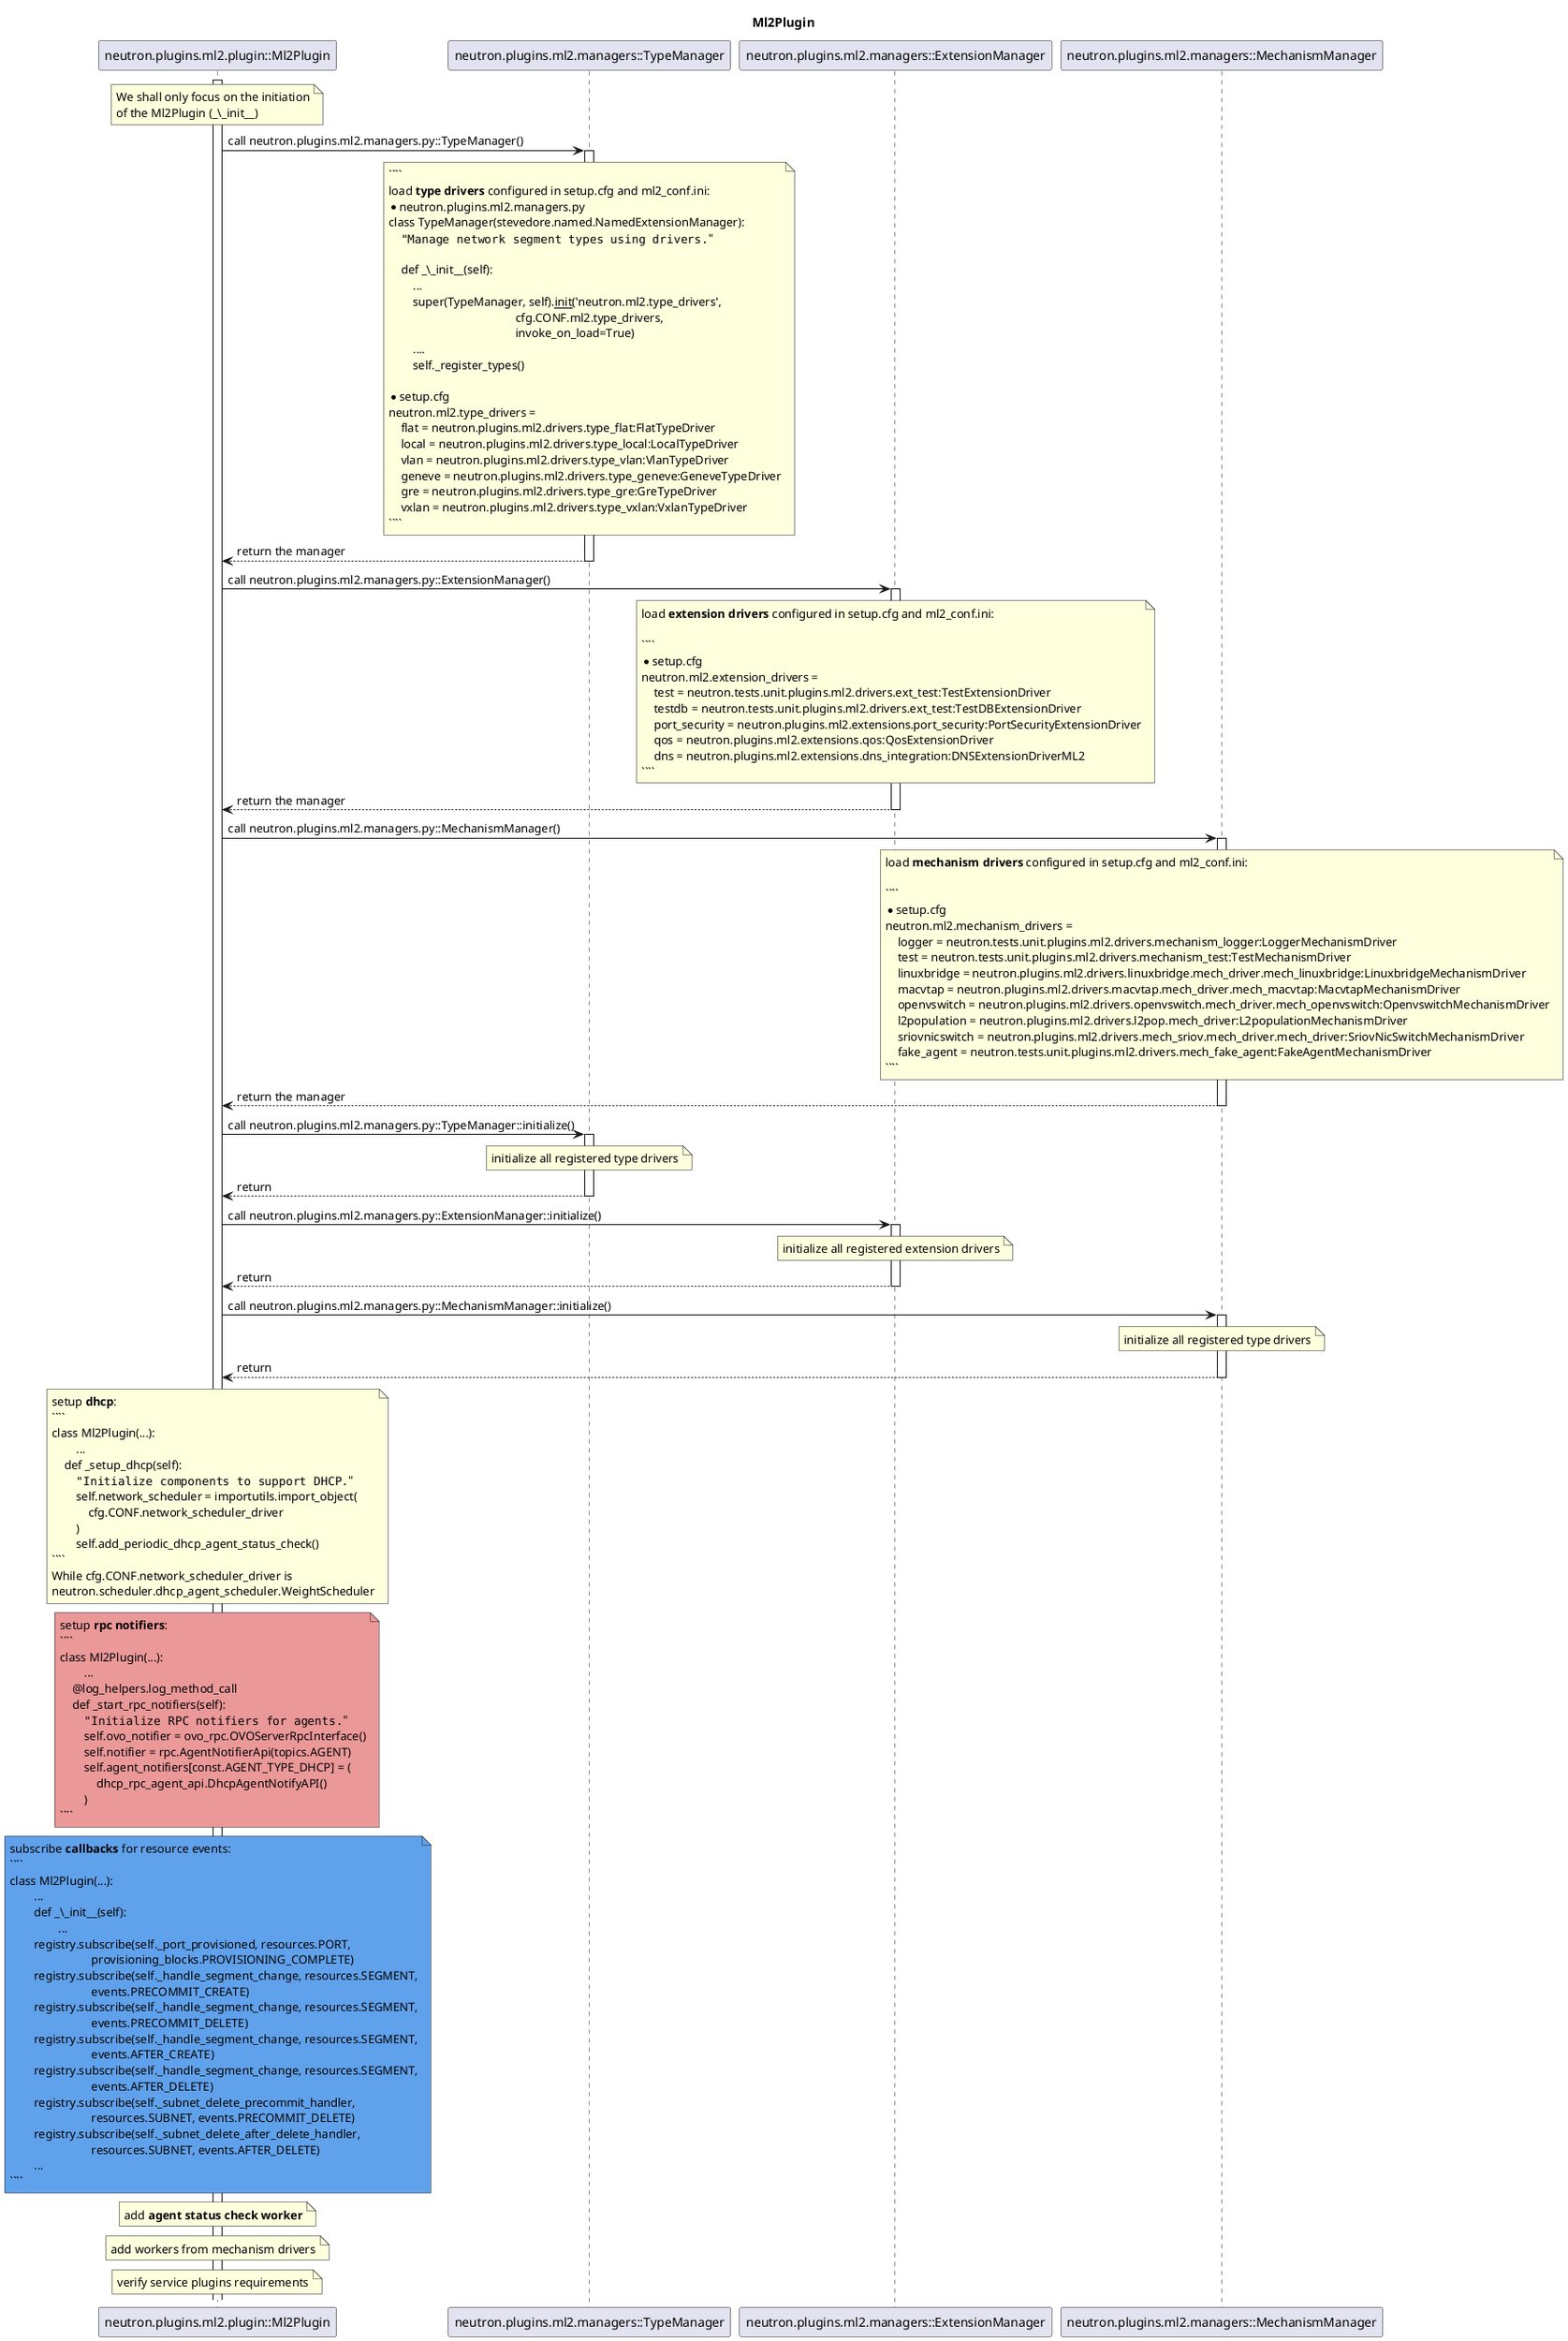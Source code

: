 @startuml

title Ml2Plugin

participant ml2_plugin as "neutron.plugins.ml2.plugin::Ml2Plugin"
participant type_manager as "neutron.plugins.ml2.managers::TypeManager"
participant extension_manager as "neutron.plugins.ml2.managers::ExtensionManager"
participant mechanism_manager as "neutron.plugins.ml2.managers::MechanismManager"

activate ml2_plugin
note over ml2_plugin
We shall only focus on the initiation
of the Ml2Plugin (_\_init__)
end note

ml2_plugin->type_manager: call neutron.plugins.ml2.managers.py::TypeManager()

activate type_manager
note over type_manager
````
load **type drivers** configured in setup.cfg and ml2_conf.ini:
* neutron.plugins.ml2.managers.py
class TypeManager(stevedore.named.NamedExtensionManager):
    """Manage network segment types using drivers."""

    def _\_init__(self):
        ...
        super(TypeManager, self).__init__('neutron.ml2.type_drivers',
                                          cfg.CONF.ml2.type_drivers,
                                          invoke_on_load=True)
        ....
        self._register_types()

* setup.cfg
neutron.ml2.type_drivers =
    flat = neutron.plugins.ml2.drivers.type_flat:FlatTypeDriver
    local = neutron.plugins.ml2.drivers.type_local:LocalTypeDriver
    vlan = neutron.plugins.ml2.drivers.type_vlan:VlanTypeDriver
    geneve = neutron.plugins.ml2.drivers.type_geneve:GeneveTypeDriver
    gre = neutron.plugins.ml2.drivers.type_gre:GreTypeDriver
    vxlan = neutron.plugins.ml2.drivers.type_vxlan:VxlanTypeDriver
````
end note

type_manager-->ml2_plugin: return the manager
deactivate type_manager

ml2_plugin->extension_manager: call neutron.plugins.ml2.managers.py::ExtensionManager()

activate extension_manager
note over extension_manager
load **extension drivers** configured in setup.cfg and ml2_conf.ini:

````
* setup.cfg
neutron.ml2.extension_drivers =
    test = neutron.tests.unit.plugins.ml2.drivers.ext_test:TestExtensionDriver
    testdb = neutron.tests.unit.plugins.ml2.drivers.ext_test:TestDBExtensionDriver
    port_security = neutron.plugins.ml2.extensions.port_security:PortSecurityExtensionDriver
    qos = neutron.plugins.ml2.extensions.qos:QosExtensionDriver
    dns = neutron.plugins.ml2.extensions.dns_integration:DNSExtensionDriverML2
````
end note

extension_manager-->ml2_plugin: return the manager
deactivate extension_manager

ml2_plugin->mechanism_manager: call neutron.plugins.ml2.managers.py::MechanismManager()

activate mechanism_manager
note over mechanism_manager
load **mechanism drivers** configured in setup.cfg and ml2_conf.ini:

````
* setup.cfg
neutron.ml2.mechanism_drivers =
    logger = neutron.tests.unit.plugins.ml2.drivers.mechanism_logger:LoggerMechanismDriver
    test = neutron.tests.unit.plugins.ml2.drivers.mechanism_test:TestMechanismDriver
    linuxbridge = neutron.plugins.ml2.drivers.linuxbridge.mech_driver.mech_linuxbridge:LinuxbridgeMechanismDriver
    macvtap = neutron.plugins.ml2.drivers.macvtap.mech_driver.mech_macvtap:MacvtapMechanismDriver
    openvswitch = neutron.plugins.ml2.drivers.openvswitch.mech_driver.mech_openvswitch:OpenvswitchMechanismDriver
    l2population = neutron.plugins.ml2.drivers.l2pop.mech_driver:L2populationMechanismDriver
    sriovnicswitch = neutron.plugins.ml2.drivers.mech_sriov.mech_driver.mech_driver:SriovNicSwitchMechanismDriver
    fake_agent = neutron.tests.unit.plugins.ml2.drivers.mech_fake_agent:FakeAgentMechanismDriver
````
end note

mechanism_manager-->ml2_plugin: return the manager
deactivate mechanism_manager

ml2_plugin->type_manager: call neutron.plugins.ml2.managers.py::TypeManager::initialize()
activate type_manager
note over type_manager: initialize all registered type drivers
type_manager-->ml2_plugin: return
deactivate type_manager

ml2_plugin->extension_manager: call neutron.plugins.ml2.managers.py::ExtensionManager::initialize()
activate extension_manager
note over extension_manager: initialize all registered extension drivers
extension_manager-->ml2_plugin: return
deactivate extension_manager

ml2_plugin->mechanism_manager: call neutron.plugins.ml2.managers.py::MechanismManager::initialize()
activate mechanism_manager
note over mechanism_manager: initialize all registered type drivers
mechanism_manager-->ml2_plugin: return
deactivate mechanism_manager

note over ml2_plugin
setup **dhcp**:
````
class Ml2Plugin(...):
	...
    def _setup_dhcp(self):
        """Initialize components to support DHCP."""
        self.network_scheduler = importutils.import_object(
            cfg.CONF.network_scheduler_driver
        )
        self.add_periodic_dhcp_agent_status_check()
````
While cfg.CONF.network_scheduler_driver is 
neutron.scheduler.dhcp_agent_scheduler.WeightScheduler
end note

note over ml2_plugin #EB9898
setup **rpc notifiers**:
````
class Ml2Plugin(...):
	...
    @log_helpers.log_method_call
    def _start_rpc_notifiers(self):
        """Initialize RPC notifiers for agents."""
        self.ovo_notifier = ovo_rpc.OVOServerRpcInterface()
        self.notifier = rpc.AgentNotifierApi(topics.AGENT)
        self.agent_notifiers[const.AGENT_TYPE_DHCP] = (
            dhcp_rpc_agent_api.DhcpAgentNotifyAPI()
        )
````
end note

note over ml2_plugin #60A1EB
subscribe **callbacks** for resource events:
````
class Ml2Plugin(...):
	...
	def _\_init__(self):
		...
        registry.subscribe(self._port_provisioned, resources.PORT,
                           provisioning_blocks.PROVISIONING_COMPLETE)
        registry.subscribe(self._handle_segment_change, resources.SEGMENT,
                           events.PRECOMMIT_CREATE)
        registry.subscribe(self._handle_segment_change, resources.SEGMENT,
                           events.PRECOMMIT_DELETE)
        registry.subscribe(self._handle_segment_change, resources.SEGMENT,
                           events.AFTER_CREATE)
        registry.subscribe(self._handle_segment_change, resources.SEGMENT,
                           events.AFTER_DELETE)
        registry.subscribe(self._subnet_delete_precommit_handler,
                           resources.SUBNET, events.PRECOMMIT_DELETE)
        registry.subscribe(self._subnet_delete_after_delete_handler,
                           resources.SUBNET, events.AFTER_DELETE)
        ...
````
end note
note over ml2_plugin: add **agent status check worker**
note over ml2_plugin: add workers from mechanism drivers
note over ml2_plugin: verify service plugins requirements

@enduml

